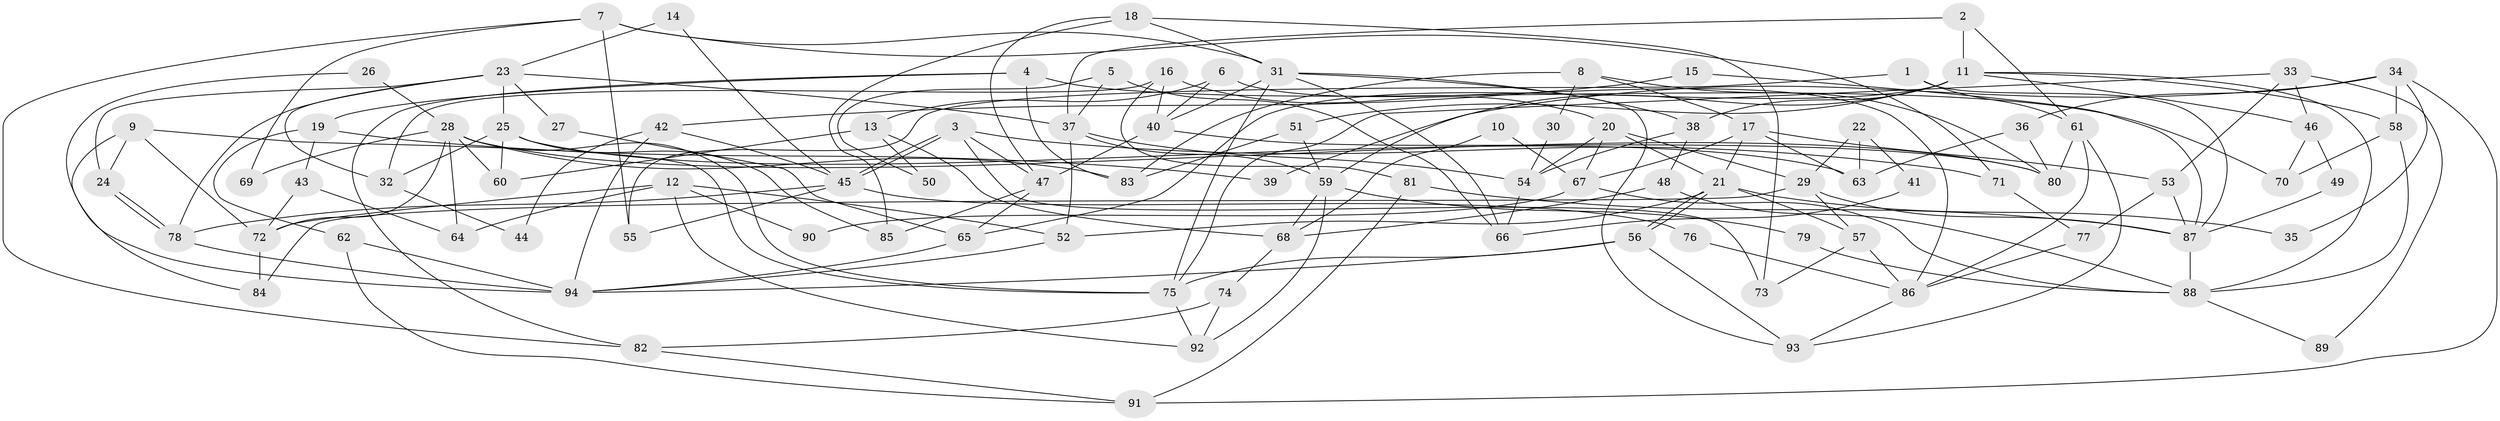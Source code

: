 // coarse degree distribution, {4: 0.24615384615384617, 3: 0.12307692307692308, 8: 0.06153846153846154, 6: 0.12307692307692308, 7: 0.07692307692307693, 2: 0.15384615384615385, 11: 0.015384615384615385, 5: 0.16923076923076924, 10: 0.015384615384615385, 9: 0.015384615384615385}
// Generated by graph-tools (version 1.1) at 2025/24/03/03/25 07:24:00]
// undirected, 94 vertices, 188 edges
graph export_dot {
graph [start="1"]
  node [color=gray90,style=filled];
  1;
  2;
  3;
  4;
  5;
  6;
  7;
  8;
  9;
  10;
  11;
  12;
  13;
  14;
  15;
  16;
  17;
  18;
  19;
  20;
  21;
  22;
  23;
  24;
  25;
  26;
  27;
  28;
  29;
  30;
  31;
  32;
  33;
  34;
  35;
  36;
  37;
  38;
  39;
  40;
  41;
  42;
  43;
  44;
  45;
  46;
  47;
  48;
  49;
  50;
  51;
  52;
  53;
  54;
  55;
  56;
  57;
  58;
  59;
  60;
  61;
  62;
  63;
  64;
  65;
  66;
  67;
  68;
  69;
  70;
  71;
  72;
  73;
  74;
  75;
  76;
  77;
  78;
  79;
  80;
  81;
  82;
  83;
  84;
  85;
  86;
  87;
  88;
  89;
  90;
  91;
  92;
  93;
  94;
  1 -- 61;
  1 -- 87;
  1 -- 55;
  2 -- 11;
  2 -- 37;
  2 -- 61;
  3 -- 45;
  3 -- 45;
  3 -- 73;
  3 -- 47;
  3 -- 71;
  4 -- 83;
  4 -- 82;
  4 -- 19;
  4 -- 70;
  5 -- 37;
  5 -- 66;
  5 -- 50;
  6 -- 86;
  6 -- 40;
  6 -- 13;
  7 -- 55;
  7 -- 31;
  7 -- 69;
  7 -- 71;
  7 -- 82;
  8 -- 17;
  8 -- 83;
  8 -- 30;
  8 -- 80;
  9 -- 72;
  9 -- 24;
  9 -- 75;
  9 -- 84;
  10 -- 68;
  10 -- 67;
  11 -- 59;
  11 -- 46;
  11 -- 38;
  11 -- 51;
  11 -- 58;
  11 -- 65;
  11 -- 88;
  12 -- 92;
  12 -- 52;
  12 -- 64;
  12 -- 72;
  12 -- 90;
  13 -- 60;
  13 -- 50;
  13 -- 68;
  14 -- 23;
  14 -- 45;
  15 -- 42;
  15 -- 87;
  16 -- 40;
  16 -- 20;
  16 -- 32;
  16 -- 81;
  17 -- 53;
  17 -- 21;
  17 -- 63;
  17 -- 67;
  18 -- 47;
  18 -- 31;
  18 -- 73;
  18 -- 85;
  19 -- 43;
  19 -- 39;
  19 -- 62;
  20 -- 21;
  20 -- 67;
  20 -- 29;
  20 -- 54;
  21 -- 52;
  21 -- 56;
  21 -- 56;
  21 -- 35;
  21 -- 57;
  22 -- 29;
  22 -- 63;
  22 -- 41;
  23 -- 78;
  23 -- 32;
  23 -- 24;
  23 -- 25;
  23 -- 27;
  23 -- 37;
  24 -- 78;
  24 -- 78;
  25 -- 85;
  25 -- 32;
  25 -- 60;
  25 -- 63;
  26 -- 94;
  26 -- 28;
  27 -- 65;
  28 -- 80;
  28 -- 75;
  28 -- 60;
  28 -- 64;
  28 -- 69;
  28 -- 72;
  28 -- 83;
  29 -- 84;
  29 -- 57;
  29 -- 87;
  30 -- 54;
  31 -- 75;
  31 -- 93;
  31 -- 38;
  31 -- 40;
  31 -- 66;
  32 -- 44;
  33 -- 75;
  33 -- 53;
  33 -- 46;
  33 -- 89;
  34 -- 36;
  34 -- 91;
  34 -- 35;
  34 -- 39;
  34 -- 58;
  36 -- 80;
  36 -- 63;
  37 -- 54;
  37 -- 52;
  37 -- 59;
  38 -- 48;
  38 -- 54;
  40 -- 80;
  40 -- 47;
  41 -- 66;
  42 -- 94;
  42 -- 45;
  42 -- 44;
  43 -- 72;
  43 -- 64;
  45 -- 78;
  45 -- 55;
  45 -- 76;
  46 -- 70;
  46 -- 49;
  47 -- 65;
  47 -- 85;
  48 -- 88;
  48 -- 68;
  49 -- 87;
  51 -- 59;
  51 -- 83;
  52 -- 94;
  53 -- 87;
  53 -- 77;
  54 -- 66;
  56 -- 94;
  56 -- 75;
  56 -- 93;
  57 -- 73;
  57 -- 86;
  58 -- 70;
  58 -- 88;
  59 -- 68;
  59 -- 79;
  59 -- 92;
  61 -- 86;
  61 -- 80;
  61 -- 93;
  62 -- 91;
  62 -- 94;
  65 -- 94;
  67 -- 88;
  67 -- 90;
  68 -- 74;
  71 -- 77;
  72 -- 84;
  74 -- 92;
  74 -- 82;
  75 -- 92;
  76 -- 86;
  77 -- 86;
  78 -- 94;
  79 -- 88;
  81 -- 87;
  81 -- 91;
  82 -- 91;
  86 -- 93;
  87 -- 88;
  88 -- 89;
}
